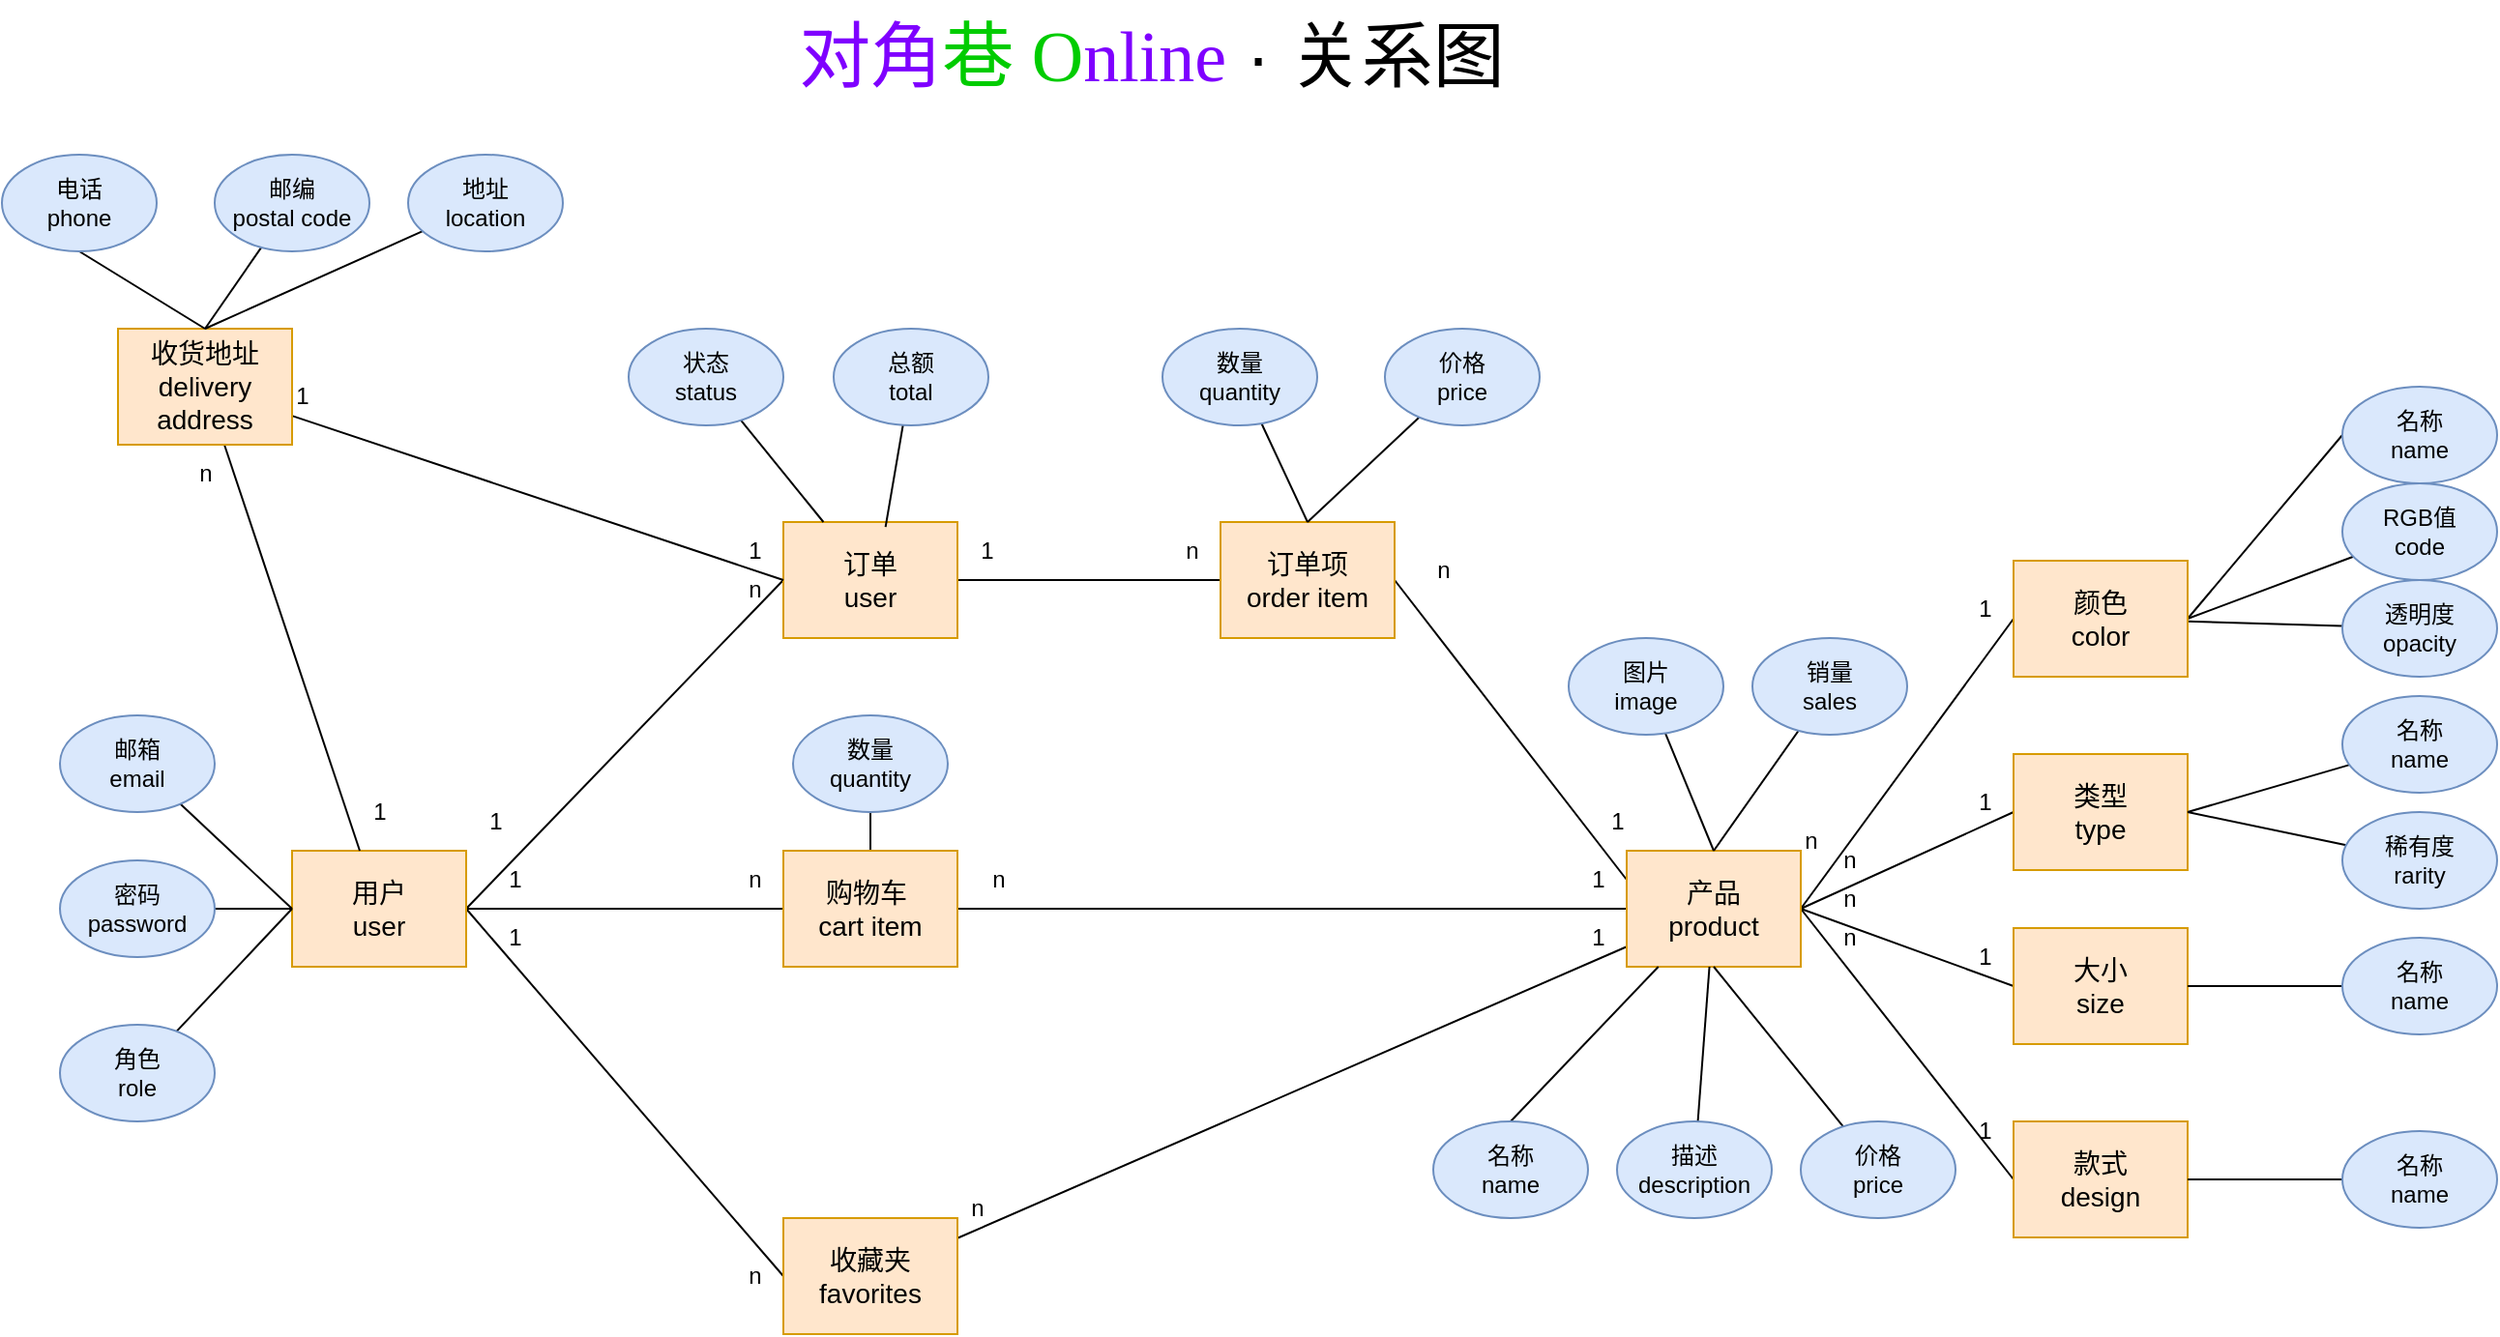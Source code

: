 <mxfile version="21.6.5" type="device">
  <diagram name="第 1 页" id="Jb5zqu-7zhEkAH51d7KQ">
    <mxGraphModel dx="1036" dy="1823" grid="1" gridSize="10" guides="1" tooltips="1" connect="1" arrows="1" fold="1" page="1" pageScale="1" pageWidth="827" pageHeight="1169" math="0" shadow="0">
      <root>
        <mxCell id="0" />
        <mxCell id="1" parent="0" />
        <mxCell id="FBgJnzcgyg3csj2nxdKh-8" style="rounded=0;orthogonalLoop=1;jettySize=auto;html=1;endArrow=none;endFill=0;" parent="1" source="FBgJnzcgyg3csj2nxdKh-1" target="FBgJnzcgyg3csj2nxdKh-3" edge="1">
          <mxGeometry relative="1" as="geometry" />
        </mxCell>
        <mxCell id="FBgJnzcgyg3csj2nxdKh-10" style="rounded=0;orthogonalLoop=1;jettySize=auto;html=1;exitX=1;exitY=0.5;exitDx=0;exitDy=0;entryX=0;entryY=0.5;entryDx=0;entryDy=0;endArrow=none;endFill=0;" parent="1" source="FBgJnzcgyg3csj2nxdKh-1" target="FBgJnzcgyg3csj2nxdKh-2" edge="1">
          <mxGeometry relative="1" as="geometry" />
        </mxCell>
        <mxCell id="FBgJnzcgyg3csj2nxdKh-14" style="rounded=0;orthogonalLoop=1;jettySize=auto;html=1;exitX=1;exitY=0.5;exitDx=0;exitDy=0;entryX=0;entryY=0.5;entryDx=0;entryDy=0;endArrow=none;endFill=0;" parent="1" source="FBgJnzcgyg3csj2nxdKh-1" target="FBgJnzcgyg3csj2nxdKh-4" edge="1">
          <mxGeometry relative="1" as="geometry" />
        </mxCell>
        <mxCell id="FBgJnzcgyg3csj2nxdKh-1" value="&lt;font style=&quot;font-size: 14px;&quot;&gt;用户 &lt;br&gt;user&lt;/font&gt;" style="rounded=0;whiteSpace=wrap;html=1;fillColor=#ffe6cc;strokeColor=#d79b00;" parent="1" vertex="1">
          <mxGeometry x="160" y="220" width="90" height="60" as="geometry" />
        </mxCell>
        <mxCell id="FBgJnzcgyg3csj2nxdKh-11" style="rounded=0;orthogonalLoop=1;jettySize=auto;html=1;exitX=1;exitY=0.5;exitDx=0;exitDy=0;endArrow=none;endFill=0;" parent="1" source="FBgJnzcgyg3csj2nxdKh-2" target="FBgJnzcgyg3csj2nxdKh-5" edge="1">
          <mxGeometry relative="1" as="geometry" />
        </mxCell>
        <mxCell id="FBgJnzcgyg3csj2nxdKh-2" value="&lt;font style=&quot;font-size: 14px;&quot;&gt;订单 &lt;br&gt;user&lt;/font&gt;" style="rounded=0;whiteSpace=wrap;html=1;fillColor=#ffe6cc;strokeColor=#d79b00;" parent="1" vertex="1">
          <mxGeometry x="414" y="50" width="90" height="60" as="geometry" />
        </mxCell>
        <mxCell id="FBgJnzcgyg3csj2nxdKh-12" style="rounded=0;orthogonalLoop=1;jettySize=auto;html=1;endArrow=none;endFill=0;" parent="1" source="FBgJnzcgyg3csj2nxdKh-3" target="FBgJnzcgyg3csj2nxdKh-6" edge="1">
          <mxGeometry relative="1" as="geometry" />
        </mxCell>
        <mxCell id="FBgJnzcgyg3csj2nxdKh-66" style="edgeStyle=orthogonalEdgeStyle;rounded=0;orthogonalLoop=1;jettySize=auto;html=1;exitX=0.5;exitY=0;exitDx=0;exitDy=0;entryX=0.5;entryY=1;entryDx=0;entryDy=0;endArrow=none;endFill=0;" parent="1" source="FBgJnzcgyg3csj2nxdKh-3" target="FBgJnzcgyg3csj2nxdKh-65" edge="1">
          <mxGeometry relative="1" as="geometry" />
        </mxCell>
        <mxCell id="FBgJnzcgyg3csj2nxdKh-3" value="&lt;font style=&quot;font-size: 14px;&quot;&gt;购物车&amp;nbsp;&lt;br&gt;cart item&lt;/font&gt;" style="rounded=0;whiteSpace=wrap;html=1;fillColor=#ffe6cc;strokeColor=#d79b00;" parent="1" vertex="1">
          <mxGeometry x="414" y="220" width="90" height="60" as="geometry" />
        </mxCell>
        <mxCell id="FBgJnzcgyg3csj2nxdKh-13" style="rounded=0;orthogonalLoop=1;jettySize=auto;html=1;endArrow=none;endFill=0;" parent="1" source="FBgJnzcgyg3csj2nxdKh-4" target="FBgJnzcgyg3csj2nxdKh-6" edge="1">
          <mxGeometry relative="1" as="geometry" />
        </mxCell>
        <mxCell id="FBgJnzcgyg3csj2nxdKh-4" value="&lt;font style=&quot;font-size: 14px;&quot;&gt;收藏夹&lt;br&gt;favorites&lt;br&gt;&lt;/font&gt;" style="rounded=0;whiteSpace=wrap;html=1;fillColor=#ffe6cc;strokeColor=#d79b00;" parent="1" vertex="1">
          <mxGeometry x="414" y="410" width="90" height="60" as="geometry" />
        </mxCell>
        <mxCell id="FBgJnzcgyg3csj2nxdKh-15" style="rounded=0;orthogonalLoop=1;jettySize=auto;html=1;exitX=1;exitY=0.5;exitDx=0;exitDy=0;entryX=0;entryY=0.25;entryDx=0;entryDy=0;endArrow=none;endFill=0;" parent="1" source="FBgJnzcgyg3csj2nxdKh-5" target="FBgJnzcgyg3csj2nxdKh-6" edge="1">
          <mxGeometry relative="1" as="geometry" />
        </mxCell>
        <mxCell id="FBgJnzcgyg3csj2nxdKh-5" value="&lt;font style=&quot;font-size: 14px;&quot;&gt;订单项&lt;br&gt;order item&lt;br&gt;&lt;/font&gt;" style="rounded=0;whiteSpace=wrap;html=1;fillColor=#ffe6cc;strokeColor=#d79b00;" parent="1" vertex="1">
          <mxGeometry x="640" y="50" width="90" height="60" as="geometry" />
        </mxCell>
        <mxCell id="FBgJnzcgyg3csj2nxdKh-35" style="rounded=0;orthogonalLoop=1;jettySize=auto;html=1;exitX=1;exitY=0.5;exitDx=0;exitDy=0;entryX=0;entryY=0.5;entryDx=0;entryDy=0;endArrow=none;endFill=0;" parent="1" source="FBgJnzcgyg3csj2nxdKh-6" target="FBgJnzcgyg3csj2nxdKh-31" edge="1">
          <mxGeometry relative="1" as="geometry" />
        </mxCell>
        <mxCell id="FBgJnzcgyg3csj2nxdKh-36" style="rounded=0;orthogonalLoop=1;jettySize=auto;html=1;exitX=1;exitY=0.5;exitDx=0;exitDy=0;entryX=0;entryY=0.5;entryDx=0;entryDy=0;endArrow=none;endFill=0;" parent="1" source="FBgJnzcgyg3csj2nxdKh-6" target="FBgJnzcgyg3csj2nxdKh-32" edge="1">
          <mxGeometry relative="1" as="geometry" />
        </mxCell>
        <mxCell id="FBgJnzcgyg3csj2nxdKh-37" style="rounded=0;orthogonalLoop=1;jettySize=auto;html=1;exitX=1;exitY=0.5;exitDx=0;exitDy=0;entryX=0;entryY=0.5;entryDx=0;entryDy=0;endArrow=none;endFill=0;" parent="1" source="FBgJnzcgyg3csj2nxdKh-6" target="FBgJnzcgyg3csj2nxdKh-33" edge="1">
          <mxGeometry relative="1" as="geometry" />
        </mxCell>
        <mxCell id="FBgJnzcgyg3csj2nxdKh-38" style="rounded=0;orthogonalLoop=1;jettySize=auto;html=1;exitX=1;exitY=0.5;exitDx=0;exitDy=0;entryX=0;entryY=0.5;entryDx=0;entryDy=0;endArrow=none;endFill=0;" parent="1" source="FBgJnzcgyg3csj2nxdKh-6" target="FBgJnzcgyg3csj2nxdKh-34" edge="1">
          <mxGeometry relative="1" as="geometry" />
        </mxCell>
        <mxCell id="FBgJnzcgyg3csj2nxdKh-6" value="&lt;font style=&quot;font-size: 14px;&quot;&gt;产品&lt;br&gt;product&lt;/font&gt;" style="rounded=0;whiteSpace=wrap;html=1;fillColor=#ffe6cc;strokeColor=#d79b00;" parent="1" vertex="1">
          <mxGeometry x="850" y="220" width="90" height="60" as="geometry" />
        </mxCell>
        <mxCell id="FBgJnzcgyg3csj2nxdKh-16" value="1" style="text;html=1;align=center;verticalAlign=middle;resizable=0;points=[];autosize=1;strokeColor=none;fillColor=none;" parent="1" vertex="1">
          <mxGeometry x="250" y="190" width="30" height="30" as="geometry" />
        </mxCell>
        <mxCell id="FBgJnzcgyg3csj2nxdKh-17" value="1" style="text;html=1;align=center;verticalAlign=middle;resizable=0;points=[];autosize=1;strokeColor=none;fillColor=none;" parent="1" vertex="1">
          <mxGeometry x="260" y="220" width="30" height="30" as="geometry" />
        </mxCell>
        <mxCell id="FBgJnzcgyg3csj2nxdKh-18" value="1" style="text;html=1;align=center;verticalAlign=middle;resizable=0;points=[];autosize=1;strokeColor=none;fillColor=none;" parent="1" vertex="1">
          <mxGeometry x="260" y="250" width="30" height="30" as="geometry" />
        </mxCell>
        <mxCell id="FBgJnzcgyg3csj2nxdKh-19" value="n" style="text;html=1;align=center;verticalAlign=middle;resizable=0;points=[];autosize=1;strokeColor=none;fillColor=none;" parent="1" vertex="1">
          <mxGeometry x="384" y="425" width="30" height="30" as="geometry" />
        </mxCell>
        <mxCell id="FBgJnzcgyg3csj2nxdKh-20" value="n" style="text;html=1;align=center;verticalAlign=middle;resizable=0;points=[];autosize=1;strokeColor=none;fillColor=none;" parent="1" vertex="1">
          <mxGeometry x="384" y="220" width="30" height="30" as="geometry" />
        </mxCell>
        <mxCell id="FBgJnzcgyg3csj2nxdKh-22" value="n" style="text;html=1;align=center;verticalAlign=middle;resizable=0;points=[];autosize=1;strokeColor=none;fillColor=none;" parent="1" vertex="1">
          <mxGeometry x="384" y="70" width="30" height="30" as="geometry" />
        </mxCell>
        <mxCell id="FBgJnzcgyg3csj2nxdKh-23" value="1" style="text;html=1;align=center;verticalAlign=middle;resizable=0;points=[];autosize=1;strokeColor=none;fillColor=none;" parent="1" vertex="1">
          <mxGeometry x="504" y="50" width="30" height="30" as="geometry" />
        </mxCell>
        <mxCell id="FBgJnzcgyg3csj2nxdKh-24" value="n" style="text;html=1;align=center;verticalAlign=middle;resizable=0;points=[];autosize=1;strokeColor=none;fillColor=none;" parent="1" vertex="1">
          <mxGeometry x="610" y="50" width="30" height="30" as="geometry" />
        </mxCell>
        <mxCell id="FBgJnzcgyg3csj2nxdKh-25" value="n" style="text;html=1;align=center;verticalAlign=middle;resizable=0;points=[];autosize=1;strokeColor=none;fillColor=none;" parent="1" vertex="1">
          <mxGeometry x="740" y="60" width="30" height="30" as="geometry" />
        </mxCell>
        <mxCell id="FBgJnzcgyg3csj2nxdKh-26" value="1" style="text;html=1;align=center;verticalAlign=middle;resizable=0;points=[];autosize=1;strokeColor=none;fillColor=none;" parent="1" vertex="1">
          <mxGeometry x="830" y="190" width="30" height="30" as="geometry" />
        </mxCell>
        <mxCell id="FBgJnzcgyg3csj2nxdKh-27" value="1" style="text;html=1;align=center;verticalAlign=middle;resizable=0;points=[];autosize=1;strokeColor=none;fillColor=none;" parent="1" vertex="1">
          <mxGeometry x="820" y="220" width="30" height="30" as="geometry" />
        </mxCell>
        <mxCell id="FBgJnzcgyg3csj2nxdKh-28" value="n" style="text;html=1;align=center;verticalAlign=middle;resizable=0;points=[];autosize=1;strokeColor=none;fillColor=none;" parent="1" vertex="1">
          <mxGeometry x="510" y="220" width="30" height="30" as="geometry" />
        </mxCell>
        <mxCell id="FBgJnzcgyg3csj2nxdKh-29" value="n" style="text;html=1;align=center;verticalAlign=middle;resizable=0;points=[];autosize=1;strokeColor=none;fillColor=none;" parent="1" vertex="1">
          <mxGeometry x="499" y="390" width="30" height="30" as="geometry" />
        </mxCell>
        <mxCell id="FBgJnzcgyg3csj2nxdKh-30" value="1" style="text;html=1;align=center;verticalAlign=middle;resizable=0;points=[];autosize=1;strokeColor=none;fillColor=none;" parent="1" vertex="1">
          <mxGeometry x="820" y="250" width="30" height="30" as="geometry" />
        </mxCell>
        <mxCell id="FBgJnzcgyg3csj2nxdKh-95" style="rounded=0;orthogonalLoop=1;jettySize=auto;html=1;exitX=1;exitY=0.5;exitDx=0;exitDy=0;entryX=0;entryY=0.5;entryDx=0;entryDy=0;endArrow=none;endFill=0;" parent="1" source="FBgJnzcgyg3csj2nxdKh-31" target="FBgJnzcgyg3csj2nxdKh-89" edge="1">
          <mxGeometry relative="1" as="geometry" />
        </mxCell>
        <mxCell id="FBgJnzcgyg3csj2nxdKh-96" style="rounded=0;orthogonalLoop=1;jettySize=auto;html=1;endArrow=none;endFill=0;" parent="1" source="FBgJnzcgyg3csj2nxdKh-31" target="FBgJnzcgyg3csj2nxdKh-90" edge="1">
          <mxGeometry relative="1" as="geometry">
            <Array as="points">
              <mxPoint x="1140" y="100" />
            </Array>
          </mxGeometry>
        </mxCell>
        <mxCell id="FBgJnzcgyg3csj2nxdKh-97" style="rounded=0;orthogonalLoop=1;jettySize=auto;html=1;endArrow=none;endFill=0;" parent="1" source="FBgJnzcgyg3csj2nxdKh-31" target="FBgJnzcgyg3csj2nxdKh-91" edge="1">
          <mxGeometry relative="1" as="geometry" />
        </mxCell>
        <mxCell id="FBgJnzcgyg3csj2nxdKh-31" value="&lt;font style=&quot;font-size: 14px;&quot;&gt;颜色&lt;br&gt;color&lt;/font&gt;" style="rounded=0;whiteSpace=wrap;html=1;fillColor=#ffe6cc;strokeColor=#d79b00;" parent="1" vertex="1">
          <mxGeometry x="1050" y="70" width="90" height="60" as="geometry" />
        </mxCell>
        <mxCell id="FBgJnzcgyg3csj2nxdKh-32" value="&lt;span style=&quot;font-size: 14px;&quot;&gt;类型&lt;br&gt;type&lt;br&gt;&lt;/span&gt;" style="rounded=0;whiteSpace=wrap;html=1;fillColor=#ffe6cc;strokeColor=#d79b00;" parent="1" vertex="1">
          <mxGeometry x="1050" y="170" width="90" height="60" as="geometry" />
        </mxCell>
        <mxCell id="FBgJnzcgyg3csj2nxdKh-33" value="&lt;span style=&quot;font-size: 14px;&quot;&gt;大小&lt;br&gt;size&lt;br&gt;&lt;/span&gt;" style="rounded=0;whiteSpace=wrap;html=1;fillColor=#ffe6cc;strokeColor=#d79b00;" parent="1" vertex="1">
          <mxGeometry x="1050" y="260" width="90" height="60" as="geometry" />
        </mxCell>
        <mxCell id="FBgJnzcgyg3csj2nxdKh-34" value="&lt;span style=&quot;font-size: 14px;&quot;&gt;款式&lt;br&gt;design&lt;br&gt;&lt;/span&gt;" style="rounded=0;whiteSpace=wrap;html=1;fillColor=#ffe6cc;strokeColor=#d79b00;" parent="1" vertex="1">
          <mxGeometry x="1050" y="360" width="90" height="60" as="geometry" />
        </mxCell>
        <mxCell id="FBgJnzcgyg3csj2nxdKh-39" value="1" style="text;html=1;align=center;verticalAlign=middle;resizable=0;points=[];autosize=1;strokeColor=none;fillColor=none;" parent="1" vertex="1">
          <mxGeometry x="1020" y="80" width="30" height="30" as="geometry" />
        </mxCell>
        <mxCell id="FBgJnzcgyg3csj2nxdKh-40" value="1" style="text;html=1;align=center;verticalAlign=middle;resizable=0;points=[];autosize=1;strokeColor=none;fillColor=none;" parent="1" vertex="1">
          <mxGeometry x="1020" y="180" width="30" height="30" as="geometry" />
        </mxCell>
        <mxCell id="FBgJnzcgyg3csj2nxdKh-41" value="1" style="text;html=1;align=center;verticalAlign=middle;resizable=0;points=[];autosize=1;strokeColor=none;fillColor=none;" parent="1" vertex="1">
          <mxGeometry x="1020" y="260" width="30" height="30" as="geometry" />
        </mxCell>
        <mxCell id="FBgJnzcgyg3csj2nxdKh-42" value="1" style="text;html=1;align=center;verticalAlign=middle;resizable=0;points=[];autosize=1;strokeColor=none;fillColor=none;" parent="1" vertex="1">
          <mxGeometry x="1020" y="350" width="30" height="30" as="geometry" />
        </mxCell>
        <mxCell id="FBgJnzcgyg3csj2nxdKh-43" value="n" style="text;html=1;align=center;verticalAlign=middle;resizable=0;points=[];autosize=1;strokeColor=none;fillColor=none;" parent="1" vertex="1">
          <mxGeometry x="930" y="200" width="30" height="30" as="geometry" />
        </mxCell>
        <mxCell id="FBgJnzcgyg3csj2nxdKh-45" value="n" style="text;html=1;align=center;verticalAlign=middle;resizable=0;points=[];autosize=1;strokeColor=none;fillColor=none;" parent="1" vertex="1">
          <mxGeometry x="950" y="210" width="30" height="30" as="geometry" />
        </mxCell>
        <mxCell id="FBgJnzcgyg3csj2nxdKh-46" value="n" style="text;html=1;align=center;verticalAlign=middle;resizable=0;points=[];autosize=1;strokeColor=none;fillColor=none;" parent="1" vertex="1">
          <mxGeometry x="950" y="230" width="30" height="30" as="geometry" />
        </mxCell>
        <mxCell id="FBgJnzcgyg3csj2nxdKh-47" value="n" style="text;html=1;align=center;verticalAlign=middle;resizable=0;points=[];autosize=1;strokeColor=none;fillColor=none;" parent="1" vertex="1">
          <mxGeometry x="950" y="250" width="30" height="30" as="geometry" />
        </mxCell>
        <mxCell id="FBgJnzcgyg3csj2nxdKh-54" style="rounded=0;orthogonalLoop=1;jettySize=auto;html=1;entryX=0;entryY=0.5;entryDx=0;entryDy=0;endArrow=none;endFill=0;" parent="1" source="FBgJnzcgyg3csj2nxdKh-49" target="FBgJnzcgyg3csj2nxdKh-1" edge="1">
          <mxGeometry relative="1" as="geometry" />
        </mxCell>
        <mxCell id="FBgJnzcgyg3csj2nxdKh-49" value="邮箱&lt;br&gt;email" style="ellipse;whiteSpace=wrap;html=1;fillColor=#dae8fc;strokeColor=#6c8ebf;" parent="1" vertex="1">
          <mxGeometry x="40" y="150" width="80" height="50" as="geometry" />
        </mxCell>
        <mxCell id="FBgJnzcgyg3csj2nxdKh-53" style="rounded=0;orthogonalLoop=1;jettySize=auto;html=1;entryX=0;entryY=0.5;entryDx=0;entryDy=0;endArrow=none;endFill=0;" parent="1" source="FBgJnzcgyg3csj2nxdKh-50" target="FBgJnzcgyg3csj2nxdKh-1" edge="1">
          <mxGeometry relative="1" as="geometry" />
        </mxCell>
        <mxCell id="FBgJnzcgyg3csj2nxdKh-50" value="密码&lt;br&gt;password" style="ellipse;whiteSpace=wrap;html=1;fillColor=#dae8fc;strokeColor=#6c8ebf;" parent="1" vertex="1">
          <mxGeometry x="40" y="225" width="80" height="50" as="geometry" />
        </mxCell>
        <mxCell id="FBgJnzcgyg3csj2nxdKh-52" style="rounded=0;orthogonalLoop=1;jettySize=auto;html=1;entryX=0;entryY=0.5;entryDx=0;entryDy=0;endArrow=none;endFill=0;" parent="1" source="FBgJnzcgyg3csj2nxdKh-51" target="FBgJnzcgyg3csj2nxdKh-1" edge="1">
          <mxGeometry relative="1" as="geometry" />
        </mxCell>
        <mxCell id="FBgJnzcgyg3csj2nxdKh-51" value="角色&lt;br&gt;role" style="ellipse;whiteSpace=wrap;html=1;fillColor=#dae8fc;strokeColor=#6c8ebf;" parent="1" vertex="1">
          <mxGeometry x="40" y="310" width="80" height="50" as="geometry" />
        </mxCell>
        <mxCell id="FBgJnzcgyg3csj2nxdKh-60" style="rounded=0;orthogonalLoop=1;jettySize=auto;html=1;exitX=0.5;exitY=0;exitDx=0;exitDy=0;endArrow=none;endFill=0;" parent="1" source="FBgJnzcgyg3csj2nxdKh-55" target="FBgJnzcgyg3csj2nxdKh-6" edge="1">
          <mxGeometry relative="1" as="geometry" />
        </mxCell>
        <mxCell id="FBgJnzcgyg3csj2nxdKh-55" value="名称&lt;br&gt;name" style="ellipse;whiteSpace=wrap;html=1;fillColor=#dae8fc;strokeColor=#6c8ebf;" parent="1" vertex="1">
          <mxGeometry x="750" y="360" width="80" height="50" as="geometry" />
        </mxCell>
        <mxCell id="FBgJnzcgyg3csj2nxdKh-61" style="rounded=0;orthogonalLoop=1;jettySize=auto;html=1;endArrow=none;endFill=0;" parent="1" source="FBgJnzcgyg3csj2nxdKh-56" target="FBgJnzcgyg3csj2nxdKh-6" edge="1">
          <mxGeometry relative="1" as="geometry" />
        </mxCell>
        <mxCell id="FBgJnzcgyg3csj2nxdKh-56" value="描述&lt;br&gt;description" style="ellipse;whiteSpace=wrap;html=1;fillColor=#dae8fc;strokeColor=#6c8ebf;" parent="1" vertex="1">
          <mxGeometry x="845" y="360" width="80" height="50" as="geometry" />
        </mxCell>
        <mxCell id="FBgJnzcgyg3csj2nxdKh-62" style="rounded=0;orthogonalLoop=1;jettySize=auto;html=1;entryX=0.5;entryY=1;entryDx=0;entryDy=0;endArrow=none;endFill=0;" parent="1" source="FBgJnzcgyg3csj2nxdKh-57" target="FBgJnzcgyg3csj2nxdKh-6" edge="1">
          <mxGeometry relative="1" as="geometry" />
        </mxCell>
        <mxCell id="FBgJnzcgyg3csj2nxdKh-57" value="价格&lt;br&gt;price" style="ellipse;whiteSpace=wrap;html=1;fillColor=#dae8fc;strokeColor=#6c8ebf;" parent="1" vertex="1">
          <mxGeometry x="940" y="360" width="80" height="50" as="geometry" />
        </mxCell>
        <mxCell id="FBgJnzcgyg3csj2nxdKh-63" style="rounded=0;orthogonalLoop=1;jettySize=auto;html=1;entryX=0.5;entryY=0;entryDx=0;entryDy=0;endArrow=none;endFill=0;" parent="1" source="FBgJnzcgyg3csj2nxdKh-58" target="FBgJnzcgyg3csj2nxdKh-6" edge="1">
          <mxGeometry relative="1" as="geometry" />
        </mxCell>
        <mxCell id="FBgJnzcgyg3csj2nxdKh-58" value="图片&lt;br&gt;image" style="ellipse;whiteSpace=wrap;html=1;fillColor=#dae8fc;strokeColor=#6c8ebf;" parent="1" vertex="1">
          <mxGeometry x="820" y="110" width="80" height="50" as="geometry" />
        </mxCell>
        <mxCell id="FBgJnzcgyg3csj2nxdKh-64" style="rounded=0;orthogonalLoop=1;jettySize=auto;html=1;entryX=0.5;entryY=0;entryDx=0;entryDy=0;endArrow=none;endFill=0;" parent="1" source="FBgJnzcgyg3csj2nxdKh-59" target="FBgJnzcgyg3csj2nxdKh-6" edge="1">
          <mxGeometry relative="1" as="geometry" />
        </mxCell>
        <mxCell id="FBgJnzcgyg3csj2nxdKh-59" value="销量&lt;br&gt;sales" style="ellipse;whiteSpace=wrap;html=1;fillColor=#dae8fc;strokeColor=#6c8ebf;" parent="1" vertex="1">
          <mxGeometry x="915" y="110" width="80" height="50" as="geometry" />
        </mxCell>
        <mxCell id="FBgJnzcgyg3csj2nxdKh-65" value="数量&lt;br&gt;quantity" style="ellipse;whiteSpace=wrap;html=1;fillColor=#dae8fc;strokeColor=#6c8ebf;" parent="1" vertex="1">
          <mxGeometry x="419" y="150" width="80" height="50" as="geometry" />
        </mxCell>
        <mxCell id="FBgJnzcgyg3csj2nxdKh-68" style="rounded=0;orthogonalLoop=1;jettySize=auto;html=1;endArrow=none;endFill=0;" parent="1" source="FBgJnzcgyg3csj2nxdKh-67" target="FBgJnzcgyg3csj2nxdKh-2" edge="1">
          <mxGeometry relative="1" as="geometry" />
        </mxCell>
        <mxCell id="FBgJnzcgyg3csj2nxdKh-67" value="状态&lt;br&gt;status" style="ellipse;whiteSpace=wrap;html=1;fillColor=#dae8fc;strokeColor=#6c8ebf;" parent="1" vertex="1">
          <mxGeometry x="334" y="-50" width="80" height="50" as="geometry" />
        </mxCell>
        <mxCell id="FBgJnzcgyg3csj2nxdKh-70" style="rounded=0;orthogonalLoop=1;jettySize=auto;html=1;endArrow=none;endFill=0;" parent="1" source="FBgJnzcgyg3csj2nxdKh-69" target="FBgJnzcgyg3csj2nxdKh-1" edge="1">
          <mxGeometry relative="1" as="geometry" />
        </mxCell>
        <mxCell id="FBgJnzcgyg3csj2nxdKh-80" style="rounded=0;orthogonalLoop=1;jettySize=auto;html=1;entryX=0;entryY=0.5;entryDx=0;entryDy=0;endArrow=none;endFill=0;" parent="1" source="FBgJnzcgyg3csj2nxdKh-69" target="FBgJnzcgyg3csj2nxdKh-2" edge="1">
          <mxGeometry relative="1" as="geometry" />
        </mxCell>
        <mxCell id="FBgJnzcgyg3csj2nxdKh-69" value="&lt;span style=&quot;font-size: 14px;&quot;&gt;收货地址&lt;br&gt;delivery address&lt;br&gt;&lt;/span&gt;" style="rounded=0;whiteSpace=wrap;html=1;fillColor=#ffe6cc;strokeColor=#d79b00;" parent="1" vertex="1">
          <mxGeometry x="70" y="-50" width="90" height="60" as="geometry" />
        </mxCell>
        <mxCell id="FBgJnzcgyg3csj2nxdKh-71" value="1" style="text;html=1;align=center;verticalAlign=middle;resizable=0;points=[];autosize=1;strokeColor=none;fillColor=none;" parent="1" vertex="1">
          <mxGeometry x="190" y="185" width="30" height="30" as="geometry" />
        </mxCell>
        <mxCell id="FBgJnzcgyg3csj2nxdKh-72" value="n" style="text;html=1;align=center;verticalAlign=middle;resizable=0;points=[];autosize=1;strokeColor=none;fillColor=none;" parent="1" vertex="1">
          <mxGeometry x="100" y="10" width="30" height="30" as="geometry" />
        </mxCell>
        <mxCell id="FBgJnzcgyg3csj2nxdKh-76" style="rounded=0;orthogonalLoop=1;jettySize=auto;html=1;exitX=0.5;exitY=1;exitDx=0;exitDy=0;entryX=0.5;entryY=0;entryDx=0;entryDy=0;endArrow=none;endFill=0;" parent="1" source="FBgJnzcgyg3csj2nxdKh-73" target="FBgJnzcgyg3csj2nxdKh-69" edge="1">
          <mxGeometry relative="1" as="geometry" />
        </mxCell>
        <mxCell id="FBgJnzcgyg3csj2nxdKh-73" value="电话&lt;br&gt;phone" style="ellipse;whiteSpace=wrap;html=1;fillColor=#dae8fc;strokeColor=#6c8ebf;" parent="1" vertex="1">
          <mxGeometry x="10" y="-140" width="80" height="50" as="geometry" />
        </mxCell>
        <mxCell id="FBgJnzcgyg3csj2nxdKh-78" style="rounded=0;orthogonalLoop=1;jettySize=auto;html=1;entryX=0.5;entryY=0;entryDx=0;entryDy=0;endArrow=none;endFill=0;" parent="1" source="FBgJnzcgyg3csj2nxdKh-74" target="FBgJnzcgyg3csj2nxdKh-69" edge="1">
          <mxGeometry relative="1" as="geometry" />
        </mxCell>
        <mxCell id="FBgJnzcgyg3csj2nxdKh-74" value="邮编&lt;br&gt;postal code" style="ellipse;whiteSpace=wrap;html=1;fillColor=#dae8fc;strokeColor=#6c8ebf;" parent="1" vertex="1">
          <mxGeometry x="120" y="-140" width="80" height="50" as="geometry" />
        </mxCell>
        <mxCell id="FBgJnzcgyg3csj2nxdKh-79" style="rounded=0;orthogonalLoop=1;jettySize=auto;html=1;entryX=0.5;entryY=0;entryDx=0;entryDy=0;endArrow=none;endFill=0;" parent="1" source="FBgJnzcgyg3csj2nxdKh-75" target="FBgJnzcgyg3csj2nxdKh-69" edge="1">
          <mxGeometry relative="1" as="geometry" />
        </mxCell>
        <mxCell id="FBgJnzcgyg3csj2nxdKh-75" value="地址&lt;br&gt;location" style="ellipse;whiteSpace=wrap;html=1;fillColor=#dae8fc;strokeColor=#6c8ebf;" parent="1" vertex="1">
          <mxGeometry x="220" y="-140" width="80" height="50" as="geometry" />
        </mxCell>
        <mxCell id="FBgJnzcgyg3csj2nxdKh-81" value="1" style="text;html=1;align=center;verticalAlign=middle;resizable=0;points=[];autosize=1;strokeColor=none;fillColor=none;" parent="1" vertex="1">
          <mxGeometry x="384" y="50" width="30" height="30" as="geometry" />
        </mxCell>
        <mxCell id="FBgJnzcgyg3csj2nxdKh-82" value="1" style="text;html=1;align=center;verticalAlign=middle;resizable=0;points=[];autosize=1;strokeColor=none;fillColor=none;" parent="1" vertex="1">
          <mxGeometry x="150" y="-30" width="30" height="30" as="geometry" />
        </mxCell>
        <mxCell id="FBgJnzcgyg3csj2nxdKh-84" style="rounded=0;orthogonalLoop=1;jettySize=auto;html=1;entryX=0.5;entryY=0;entryDx=0;entryDy=0;endArrow=none;endFill=0;" parent="1" source="FBgJnzcgyg3csj2nxdKh-83" target="FBgJnzcgyg3csj2nxdKh-5" edge="1">
          <mxGeometry relative="1" as="geometry" />
        </mxCell>
        <mxCell id="FBgJnzcgyg3csj2nxdKh-83" value="数量&lt;br&gt;quantity" style="ellipse;whiteSpace=wrap;html=1;fillColor=#dae8fc;strokeColor=#6c8ebf;" parent="1" vertex="1">
          <mxGeometry x="610" y="-50" width="80" height="50" as="geometry" />
        </mxCell>
        <mxCell id="FBgJnzcgyg3csj2nxdKh-86" style="rounded=0;orthogonalLoop=1;jettySize=auto;html=1;entryX=0.5;entryY=0;entryDx=0;entryDy=0;endArrow=none;endFill=0;" parent="1" source="FBgJnzcgyg3csj2nxdKh-85" target="FBgJnzcgyg3csj2nxdKh-5" edge="1">
          <mxGeometry relative="1" as="geometry" />
        </mxCell>
        <mxCell id="FBgJnzcgyg3csj2nxdKh-85" value="价格&lt;br&gt;price" style="ellipse;whiteSpace=wrap;html=1;fillColor=#dae8fc;strokeColor=#6c8ebf;" parent="1" vertex="1">
          <mxGeometry x="725" y="-50" width="80" height="50" as="geometry" />
        </mxCell>
        <mxCell id="FBgJnzcgyg3csj2nxdKh-88" style="rounded=0;orthogonalLoop=1;jettySize=auto;html=1;entryX=0.587;entryY=0.043;entryDx=0;entryDy=0;entryPerimeter=0;endArrow=none;endFill=0;" parent="1" source="FBgJnzcgyg3csj2nxdKh-87" target="FBgJnzcgyg3csj2nxdKh-2" edge="1">
          <mxGeometry relative="1" as="geometry" />
        </mxCell>
        <mxCell id="FBgJnzcgyg3csj2nxdKh-87" value="总额&lt;br&gt;total" style="ellipse;whiteSpace=wrap;html=1;fillColor=#dae8fc;strokeColor=#6c8ebf;" parent="1" vertex="1">
          <mxGeometry x="440" y="-50" width="80" height="50" as="geometry" />
        </mxCell>
        <mxCell id="FBgJnzcgyg3csj2nxdKh-89" value="名称&lt;br&gt;name" style="ellipse;whiteSpace=wrap;html=1;fillColor=#dae8fc;strokeColor=#6c8ebf;" parent="1" vertex="1">
          <mxGeometry x="1220" y="-20" width="80" height="50" as="geometry" />
        </mxCell>
        <mxCell id="FBgJnzcgyg3csj2nxdKh-90" value="RGB值&lt;br&gt;code" style="ellipse;whiteSpace=wrap;html=1;fillColor=#dae8fc;strokeColor=#6c8ebf;" parent="1" vertex="1">
          <mxGeometry x="1220" y="30" width="80" height="50" as="geometry" />
        </mxCell>
        <mxCell id="FBgJnzcgyg3csj2nxdKh-91" value="透明度&lt;br&gt;opacity" style="ellipse;whiteSpace=wrap;html=1;fillColor=#dae8fc;strokeColor=#6c8ebf;" parent="1" vertex="1">
          <mxGeometry x="1220" y="80" width="80" height="50" as="geometry" />
        </mxCell>
        <mxCell id="FBgJnzcgyg3csj2nxdKh-103" style="edgeStyle=orthogonalEdgeStyle;rounded=0;orthogonalLoop=1;jettySize=auto;html=1;entryX=1;entryY=0.5;entryDx=0;entryDy=0;endArrow=none;endFill=0;" parent="1" source="FBgJnzcgyg3csj2nxdKh-92" target="FBgJnzcgyg3csj2nxdKh-33" edge="1">
          <mxGeometry relative="1" as="geometry" />
        </mxCell>
        <mxCell id="FBgJnzcgyg3csj2nxdKh-92" value="名称&lt;br&gt;name" style="ellipse;whiteSpace=wrap;html=1;fillColor=#dae8fc;strokeColor=#6c8ebf;" parent="1" vertex="1">
          <mxGeometry x="1220" y="265" width="80" height="50" as="geometry" />
        </mxCell>
        <mxCell id="FBgJnzcgyg3csj2nxdKh-101" style="rounded=0;orthogonalLoop=1;jettySize=auto;html=1;entryX=1;entryY=0.5;entryDx=0;entryDy=0;endArrow=none;endFill=0;" parent="1" source="FBgJnzcgyg3csj2nxdKh-94" target="FBgJnzcgyg3csj2nxdKh-32" edge="1">
          <mxGeometry relative="1" as="geometry" />
        </mxCell>
        <mxCell id="FBgJnzcgyg3csj2nxdKh-94" value="稀有度&lt;br&gt;rarity" style="ellipse;whiteSpace=wrap;html=1;fillColor=#dae8fc;strokeColor=#6c8ebf;" parent="1" vertex="1">
          <mxGeometry x="1220" y="200" width="80" height="50" as="geometry" />
        </mxCell>
        <mxCell id="FBgJnzcgyg3csj2nxdKh-100" style="rounded=0;orthogonalLoop=1;jettySize=auto;html=1;entryX=1;entryY=0.5;entryDx=0;entryDy=0;endArrow=none;endFill=0;" parent="1" source="FBgJnzcgyg3csj2nxdKh-98" target="FBgJnzcgyg3csj2nxdKh-32" edge="1">
          <mxGeometry relative="1" as="geometry" />
        </mxCell>
        <mxCell id="FBgJnzcgyg3csj2nxdKh-98" value="名称&lt;br&gt;name" style="ellipse;whiteSpace=wrap;html=1;fillColor=#dae8fc;strokeColor=#6c8ebf;" parent="1" vertex="1">
          <mxGeometry x="1220" y="140" width="80" height="50" as="geometry" />
        </mxCell>
        <mxCell id="FBgJnzcgyg3csj2nxdKh-99" value="&lt;font style=&quot;font-size: 37px;&quot;&gt;&lt;font style=&quot;&quot; face=&quot;Family Song 常规体&quot;&gt;&lt;font color=&quot;#7f00ff&quot;&gt;对角&lt;/font&gt;&lt;font color=&quot;#00cc00&quot;&gt;巷 O&lt;/font&gt;&lt;font color=&quot;#7f00ff&quot;&gt;nline&lt;/font&gt;&lt;/font&gt; · 关系图&lt;/font&gt;" style="text;html=1;align=center;verticalAlign=middle;resizable=0;points=[];autosize=1;strokeColor=none;fillColor=none;" parent="1" vertex="1">
          <mxGeometry x="409" y="-220" width="390" height="60" as="geometry" />
        </mxCell>
        <mxCell id="FBgJnzcgyg3csj2nxdKh-104" style="edgeStyle=orthogonalEdgeStyle;rounded=0;orthogonalLoop=1;jettySize=auto;html=1;entryX=1;entryY=0.5;entryDx=0;entryDy=0;endArrow=none;endFill=0;" parent="1" source="FBgJnzcgyg3csj2nxdKh-102" target="FBgJnzcgyg3csj2nxdKh-34" edge="1">
          <mxGeometry relative="1" as="geometry" />
        </mxCell>
        <mxCell id="FBgJnzcgyg3csj2nxdKh-102" value="名称&lt;br&gt;name" style="ellipse;whiteSpace=wrap;html=1;fillColor=#dae8fc;strokeColor=#6c8ebf;" parent="1" vertex="1">
          <mxGeometry x="1220" y="365" width="80" height="50" as="geometry" />
        </mxCell>
      </root>
    </mxGraphModel>
  </diagram>
</mxfile>
